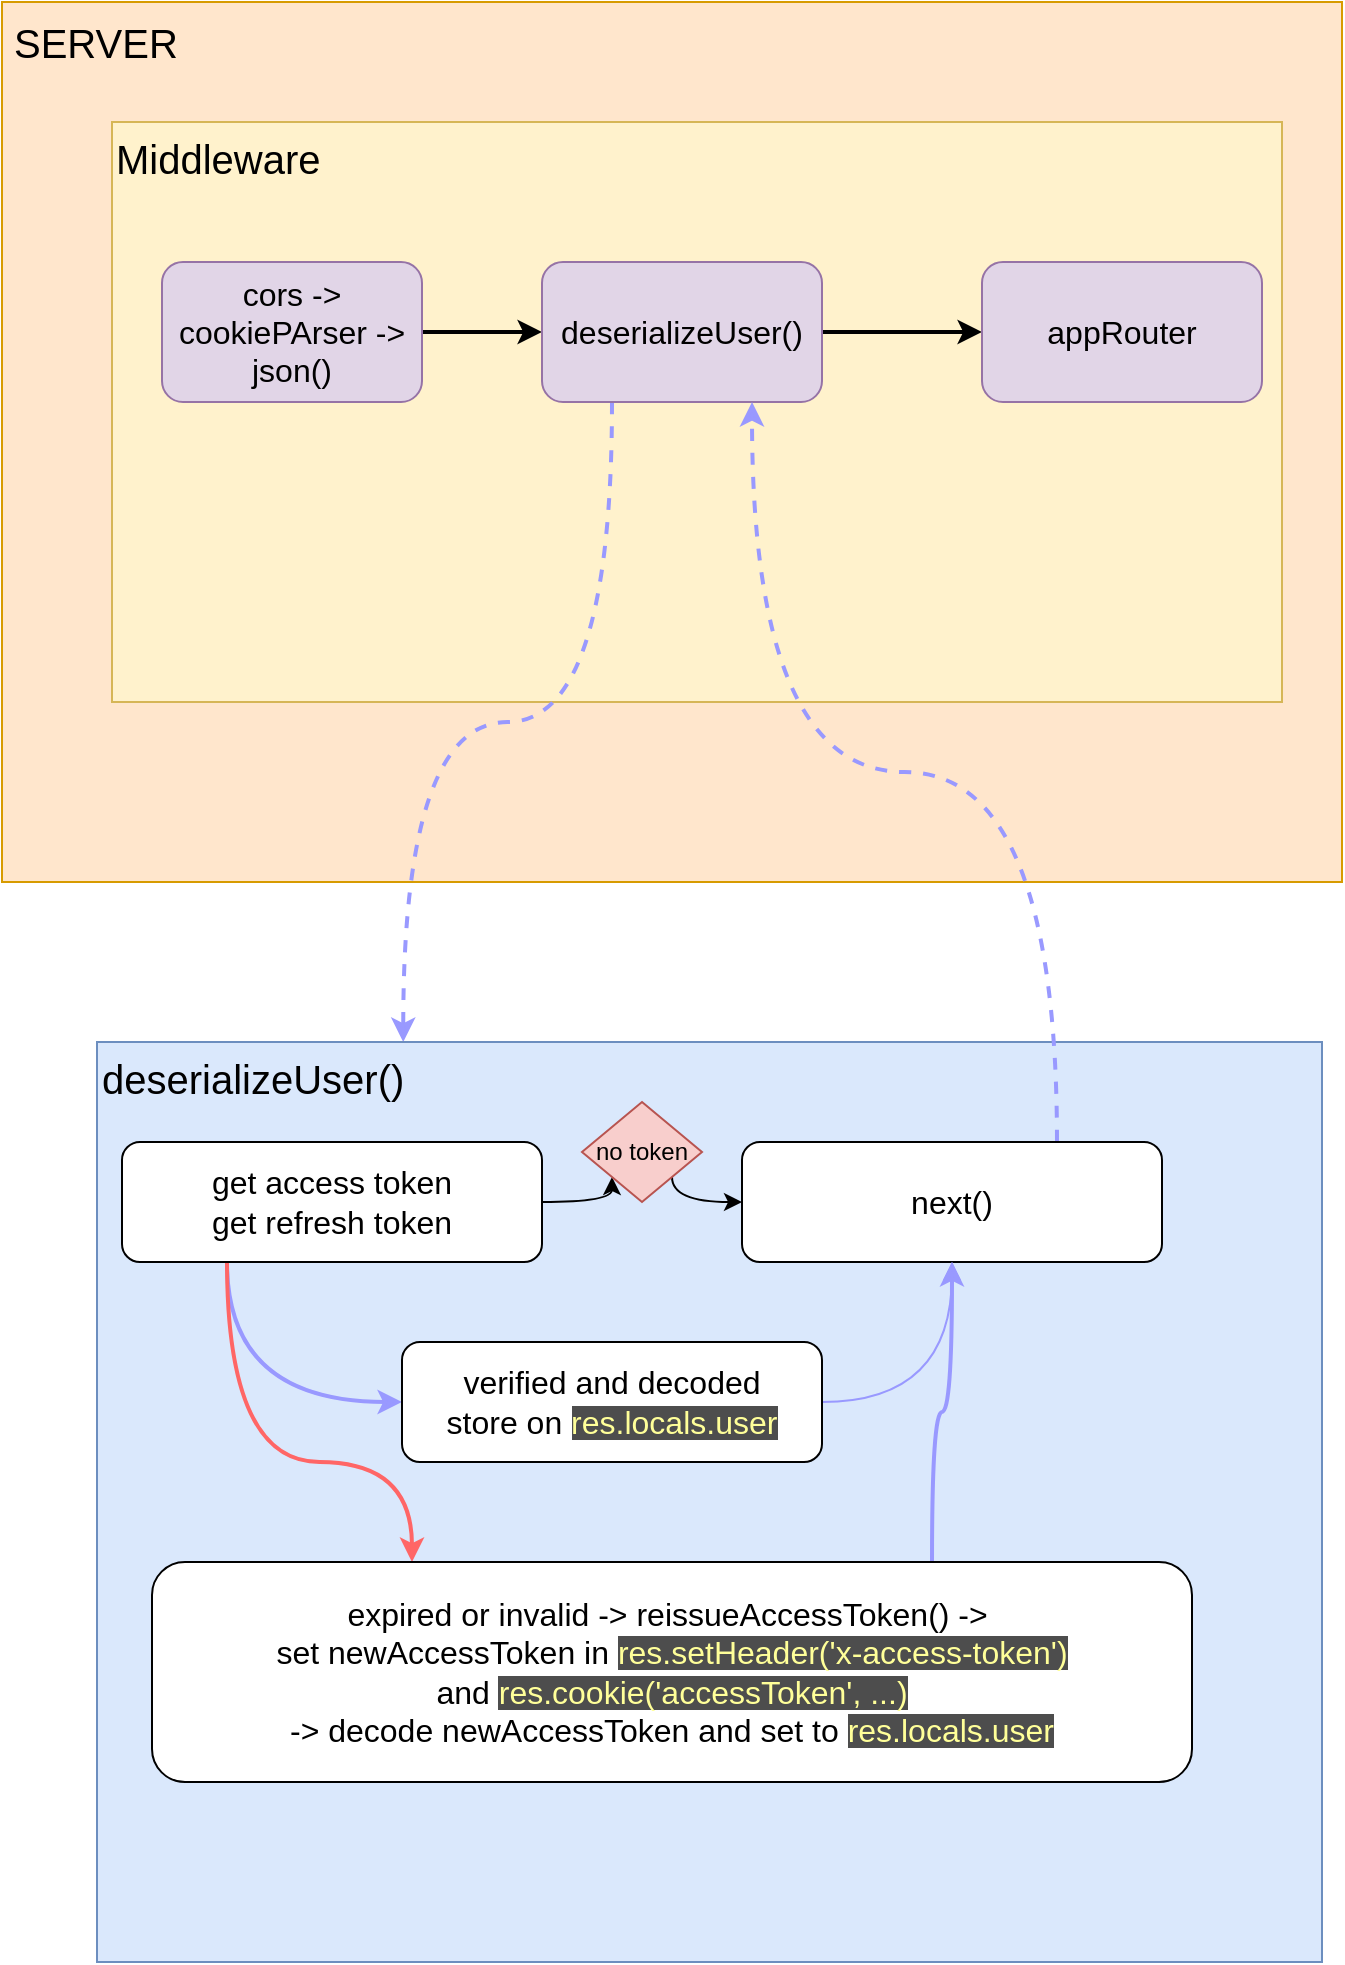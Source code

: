 <mxfile version="20.6.2" type="device"><diagram id="78GvNKPVLYWxTtZHz9na" name="Page-1"><mxGraphModel dx="1186" dy="822" grid="1" gridSize="10" guides="1" tooltips="1" connect="1" arrows="1" fold="1" page="1" pageScale="1" pageWidth="850" pageHeight="1100" math="0" shadow="0"><root><mxCell id="0"/><mxCell id="1" parent="0"/><mxCell id="rW4FZ6SbYjXxmpQLlbZ0-1" value="SERVER" style="rounded=0;whiteSpace=wrap;html=1;fillColor=#ffe6cc;strokeColor=#d79b00;align=left;verticalAlign=top;fontSize=20;spacingTop=0;spacing=4;spacingLeft=2;" vertex="1" parent="1"><mxGeometry x="250" y="140" width="670" height="440" as="geometry"/></mxCell><mxCell id="rW4FZ6SbYjXxmpQLlbZ0-2" value="Middleware" style="rounded=0;whiteSpace=wrap;html=1;fontSize=20;fillColor=#fff2cc;strokeColor=#d6b656;align=left;verticalAlign=top;" vertex="1" parent="1"><mxGeometry x="305" y="200" width="585" height="290" as="geometry"/></mxCell><mxCell id="rW4FZ6SbYjXxmpQLlbZ0-20" value="" style="edgeStyle=orthogonalEdgeStyle;curved=1;orthogonalLoop=1;jettySize=auto;html=1;strokeColor=#000000;strokeWidth=2;fontSize=12;fontColor=#FFFF99;" edge="1" parent="1" source="rW4FZ6SbYjXxmpQLlbZ0-4" target="rW4FZ6SbYjXxmpQLlbZ0-5"><mxGeometry relative="1" as="geometry"/></mxCell><mxCell id="rW4FZ6SbYjXxmpQLlbZ0-4" value="cors -&amp;gt; cookiePArser -&amp;gt; json()" style="rounded=1;whiteSpace=wrap;html=1;fontSize=16;fillColor=#e1d5e7;strokeColor=#9673a6;" vertex="1" parent="1"><mxGeometry x="330" y="270" width="130" height="70" as="geometry"/></mxCell><mxCell id="rW4FZ6SbYjXxmpQLlbZ0-15" style="edgeStyle=orthogonalEdgeStyle;curved=1;orthogonalLoop=1;jettySize=auto;html=1;exitX=0.25;exitY=1;exitDx=0;exitDy=0;entryX=0.25;entryY=0;entryDx=0;entryDy=0;fontSize=12;fontColor=#FFFF99;strokeWidth=2;strokeColor=#9999FF;dashed=1;" edge="1" parent="1" source="rW4FZ6SbYjXxmpQLlbZ0-5" target="rW4FZ6SbYjXxmpQLlbZ0-6"><mxGeometry relative="1" as="geometry"/></mxCell><mxCell id="rW4FZ6SbYjXxmpQLlbZ0-22" value="" style="edgeStyle=orthogonalEdgeStyle;curved=1;orthogonalLoop=1;jettySize=auto;html=1;strokeColor=#000000;strokeWidth=2;fontSize=12;fontColor=#FFFF99;" edge="1" parent="1" source="rW4FZ6SbYjXxmpQLlbZ0-5" target="rW4FZ6SbYjXxmpQLlbZ0-21"><mxGeometry relative="1" as="geometry"/></mxCell><mxCell id="rW4FZ6SbYjXxmpQLlbZ0-5" value="deserializeUser()" style="rounded=1;whiteSpace=wrap;html=1;fontSize=16;fillColor=#e1d5e7;strokeColor=#9673a6;" vertex="1" parent="1"><mxGeometry x="520" y="270" width="140" height="70" as="geometry"/></mxCell><mxCell id="rW4FZ6SbYjXxmpQLlbZ0-6" value="deserializeUser()" style="rounded=0;whiteSpace=wrap;html=1;fontSize=20;fillColor=#dae8fc;strokeColor=#6c8ebf;align=left;verticalAlign=top;" vertex="1" parent="1"><mxGeometry x="297.5" y="660" width="612.5" height="460" as="geometry"/></mxCell><mxCell id="rW4FZ6SbYjXxmpQLlbZ0-11" style="edgeStyle=orthogonalEdgeStyle;orthogonalLoop=1;jettySize=auto;html=1;exitX=1;exitY=0.5;exitDx=0;exitDy=0;entryX=0;entryY=1;entryDx=0;entryDy=0;fontSize=12;curved=1;" edge="1" parent="1" source="rW4FZ6SbYjXxmpQLlbZ0-7" target="rW4FZ6SbYjXxmpQLlbZ0-10"><mxGeometry relative="1" as="geometry"/></mxCell><mxCell id="rW4FZ6SbYjXxmpQLlbZ0-17" style="edgeStyle=orthogonalEdgeStyle;curved=1;orthogonalLoop=1;jettySize=auto;html=1;exitX=0.25;exitY=1;exitDx=0;exitDy=0;entryX=0;entryY=0.5;entryDx=0;entryDy=0;strokeColor=#9999FF;strokeWidth=2;fontSize=12;fontColor=#FFFF99;" edge="1" parent="1" source="rW4FZ6SbYjXxmpQLlbZ0-7" target="rW4FZ6SbYjXxmpQLlbZ0-13"><mxGeometry relative="1" as="geometry"/></mxCell><mxCell id="rW4FZ6SbYjXxmpQLlbZ0-18" style="edgeStyle=orthogonalEdgeStyle;curved=1;orthogonalLoop=1;jettySize=auto;html=1;exitX=0.25;exitY=1;exitDx=0;exitDy=0;entryX=0.25;entryY=0;entryDx=0;entryDy=0;strokeColor=#FF6666;strokeWidth=2;fontSize=12;fontColor=#FFFF99;" edge="1" parent="1" source="rW4FZ6SbYjXxmpQLlbZ0-7" target="rW4FZ6SbYjXxmpQLlbZ0-16"><mxGeometry relative="1" as="geometry"><Array as="points"><mxPoint x="363" y="870"/><mxPoint x="455" y="870"/></Array></mxGeometry></mxCell><mxCell id="rW4FZ6SbYjXxmpQLlbZ0-7" value="get access token&lt;br&gt;get refresh token" style="rounded=1;whiteSpace=wrap;html=1;fontSize=16;" vertex="1" parent="1"><mxGeometry x="310" y="710" width="210" height="60" as="geometry"/></mxCell><mxCell id="rW4FZ6SbYjXxmpQLlbZ0-9" style="edgeStyle=orthogonalEdgeStyle;orthogonalLoop=1;jettySize=auto;html=1;exitX=0.75;exitY=0;exitDx=0;exitDy=0;entryX=0.75;entryY=1;entryDx=0;entryDy=0;fontSize=16;curved=1;strokeColor=#9999FF;strokeWidth=2;dashed=1;" edge="1" parent="1" source="rW4FZ6SbYjXxmpQLlbZ0-8" target="rW4FZ6SbYjXxmpQLlbZ0-5"><mxGeometry relative="1" as="geometry"/></mxCell><mxCell id="rW4FZ6SbYjXxmpQLlbZ0-8" value="next()" style="rounded=1;whiteSpace=wrap;html=1;fontSize=16;" vertex="1" parent="1"><mxGeometry x="620" y="710" width="210" height="60" as="geometry"/></mxCell><mxCell id="rW4FZ6SbYjXxmpQLlbZ0-12" style="edgeStyle=orthogonalEdgeStyle;orthogonalLoop=1;jettySize=auto;html=1;exitX=1;exitY=1;exitDx=0;exitDy=0;entryX=0;entryY=0.5;entryDx=0;entryDy=0;fontSize=12;curved=1;" edge="1" parent="1" source="rW4FZ6SbYjXxmpQLlbZ0-10" target="rW4FZ6SbYjXxmpQLlbZ0-8"><mxGeometry relative="1" as="geometry"><Array as="points"><mxPoint x="585" y="740"/></Array></mxGeometry></mxCell><mxCell id="rW4FZ6SbYjXxmpQLlbZ0-10" value="no token" style="rhombus;whiteSpace=wrap;html=1;fontSize=12;fillColor=#f8cecc;strokeColor=#b85450;" vertex="1" parent="1"><mxGeometry x="540" y="690" width="60" height="50" as="geometry"/></mxCell><mxCell id="rW4FZ6SbYjXxmpQLlbZ0-14" style="edgeStyle=orthogonalEdgeStyle;curved=1;orthogonalLoop=1;jettySize=auto;html=1;exitX=1;exitY=0.5;exitDx=0;exitDy=0;fontSize=12;fontColor=#FFFF99;strokeColor=#9999FF;" edge="1" parent="1" source="rW4FZ6SbYjXxmpQLlbZ0-13" target="rW4FZ6SbYjXxmpQLlbZ0-8"><mxGeometry relative="1" as="geometry"/></mxCell><mxCell id="rW4FZ6SbYjXxmpQLlbZ0-13" value="verified and decoded&lt;br&gt;store on &lt;font style=&quot;background-color: rgb(77, 77, 77);&quot; color=&quot;#ffff99&quot;&gt;res.locals.user&lt;/font&gt;" style="rounded=1;whiteSpace=wrap;html=1;fontSize=16;" vertex="1" parent="1"><mxGeometry x="450" y="810" width="210" height="60" as="geometry"/></mxCell><mxCell id="rW4FZ6SbYjXxmpQLlbZ0-19" style="edgeStyle=orthogonalEdgeStyle;curved=1;orthogonalLoop=1;jettySize=auto;html=1;exitX=0.75;exitY=0;exitDx=0;exitDy=0;entryX=0.5;entryY=1;entryDx=0;entryDy=0;strokeColor=#9999FF;strokeWidth=2;fontSize=12;fontColor=#FFFF99;" edge="1" parent="1" source="rW4FZ6SbYjXxmpQLlbZ0-16" target="rW4FZ6SbYjXxmpQLlbZ0-8"><mxGeometry relative="1" as="geometry"/></mxCell><mxCell id="rW4FZ6SbYjXxmpQLlbZ0-16" value="expired or invalid -&amp;gt; reissueAccessToken() -&amp;gt;&amp;nbsp;&lt;br&gt;set newAccessToken in &lt;span style=&quot;background-color: rgb(77, 77, 77);&quot;&gt;&lt;font color=&quot;#ffff99&quot;&gt;res.setHeader('x-access-token')&lt;/font&gt;&lt;/span&gt;&lt;br&gt;and &lt;span style=&quot;background-color: rgb(77, 77, 77);&quot;&gt;&lt;font color=&quot;#ffff99&quot;&gt;res.cookie('accessToken', ...)&lt;/font&gt;&lt;/span&gt;&lt;br&gt;-&amp;gt; decode newAccessToken and set to &lt;span style=&quot;background-color: rgb(77, 77, 77);&quot;&gt;&lt;font color=&quot;#ffff99&quot;&gt;res.locals.user&lt;/font&gt;&lt;/span&gt;" style="rounded=1;whiteSpace=wrap;html=1;fontSize=16;" vertex="1" parent="1"><mxGeometry x="325" y="920" width="520" height="110" as="geometry"/></mxCell><mxCell id="rW4FZ6SbYjXxmpQLlbZ0-21" value="appRouter" style="rounded=1;whiteSpace=wrap;html=1;fontSize=16;fillColor=#e1d5e7;strokeColor=#9673a6;" vertex="1" parent="1"><mxGeometry x="740" y="270" width="140" height="70" as="geometry"/></mxCell></root></mxGraphModel></diagram></mxfile>